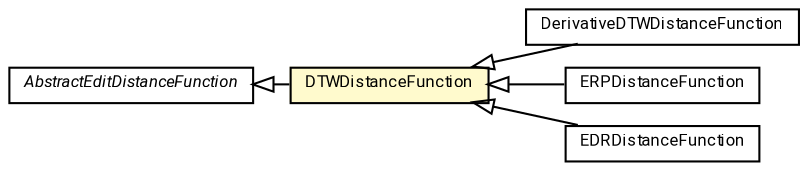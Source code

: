 #!/usr/local/bin/dot
#
# Class diagram 
# Generated by UMLGraph version R5_7_2-60-g0e99a6 (http://www.spinellis.gr/umlgraph/)
#

digraph G {
	graph [fontnames="svg"]
	edge [fontname="Roboto",fontsize=7,labelfontname="Roboto",labelfontsize=7,color="black"];
	node [fontname="Roboto",fontcolor="black",fontsize=8,shape=plaintext,margin=0,width=0,height=0];
	nodesep=0.15;
	ranksep=0.25;
	rankdir=LR;
	// de.lmu.ifi.dbs.elki.distance.distancefunction.timeseries.AbstractEditDistanceFunction
	c3095828 [label=<<table title="de.lmu.ifi.dbs.elki.distance.distancefunction.timeseries.AbstractEditDistanceFunction" border="0" cellborder="1" cellspacing="0" cellpadding="2" href="AbstractEditDistanceFunction.html" target="_parent">
		<tr><td><table border="0" cellspacing="0" cellpadding="1">
		<tr><td align="center" balign="center"> <font face="Roboto"><i>AbstractEditDistanceFunction</i></font> </td></tr>
		</table></td></tr>
		</table>>, URL="AbstractEditDistanceFunction.html"];
	// de.lmu.ifi.dbs.elki.distance.distancefunction.timeseries.DerivativeDTWDistanceFunction
	c3095830 [label=<<table title="de.lmu.ifi.dbs.elki.distance.distancefunction.timeseries.DerivativeDTWDistanceFunction" border="0" cellborder="1" cellspacing="0" cellpadding="2" href="DerivativeDTWDistanceFunction.html" target="_parent">
		<tr><td><table border="0" cellspacing="0" cellpadding="1">
		<tr><td align="center" balign="center"> <font face="Roboto">DerivativeDTWDistanceFunction</font> </td></tr>
		</table></td></tr>
		</table>>, URL="DerivativeDTWDistanceFunction.html"];
	// de.lmu.ifi.dbs.elki.distance.distancefunction.timeseries.ERPDistanceFunction
	c3095831 [label=<<table title="de.lmu.ifi.dbs.elki.distance.distancefunction.timeseries.ERPDistanceFunction" border="0" cellborder="1" cellspacing="0" cellpadding="2" href="ERPDistanceFunction.html" target="_parent">
		<tr><td><table border="0" cellspacing="0" cellpadding="1">
		<tr><td align="center" balign="center"> <font face="Roboto">ERPDistanceFunction</font> </td></tr>
		</table></td></tr>
		</table>>, URL="ERPDistanceFunction.html"];
	// de.lmu.ifi.dbs.elki.distance.distancefunction.timeseries.DTWDistanceFunction
	c3095833 [label=<<table title="de.lmu.ifi.dbs.elki.distance.distancefunction.timeseries.DTWDistanceFunction" border="0" cellborder="1" cellspacing="0" cellpadding="2" bgcolor="lemonChiffon" href="DTWDistanceFunction.html" target="_parent">
		<tr><td><table border="0" cellspacing="0" cellpadding="1">
		<tr><td align="center" balign="center"> <font face="Roboto">DTWDistanceFunction</font> </td></tr>
		</table></td></tr>
		</table>>, URL="DTWDistanceFunction.html"];
	// de.lmu.ifi.dbs.elki.distance.distancefunction.timeseries.EDRDistanceFunction
	c3095835 [label=<<table title="de.lmu.ifi.dbs.elki.distance.distancefunction.timeseries.EDRDistanceFunction" border="0" cellborder="1" cellspacing="0" cellpadding="2" href="EDRDistanceFunction.html" target="_parent">
		<tr><td><table border="0" cellspacing="0" cellpadding="1">
		<tr><td align="center" balign="center"> <font face="Roboto">EDRDistanceFunction</font> </td></tr>
		</table></td></tr>
		</table>>, URL="EDRDistanceFunction.html"];
	// de.lmu.ifi.dbs.elki.distance.distancefunction.timeseries.DerivativeDTWDistanceFunction extends de.lmu.ifi.dbs.elki.distance.distancefunction.timeseries.DTWDistanceFunction
	c3095833 -> c3095830 [arrowtail=empty,dir=back,weight=10];
	// de.lmu.ifi.dbs.elki.distance.distancefunction.timeseries.ERPDistanceFunction extends de.lmu.ifi.dbs.elki.distance.distancefunction.timeseries.DTWDistanceFunction
	c3095833 -> c3095831 [arrowtail=empty,dir=back,weight=10];
	// de.lmu.ifi.dbs.elki.distance.distancefunction.timeseries.DTWDistanceFunction extends de.lmu.ifi.dbs.elki.distance.distancefunction.timeseries.AbstractEditDistanceFunction
	c3095828 -> c3095833 [arrowtail=empty,dir=back,weight=10];
	// de.lmu.ifi.dbs.elki.distance.distancefunction.timeseries.EDRDistanceFunction extends de.lmu.ifi.dbs.elki.distance.distancefunction.timeseries.DTWDistanceFunction
	c3095833 -> c3095835 [arrowtail=empty,dir=back,weight=10];
}

